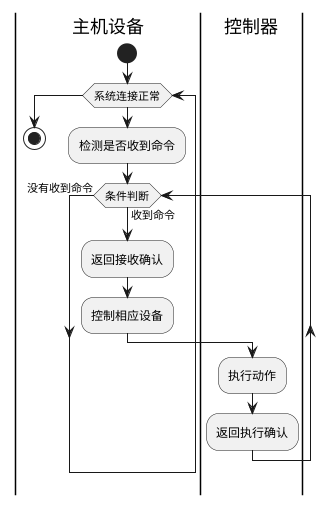 @startuml 主机设备与控制器交互活动图
|主机设备|
start
while (系统连接正常)
    :检测是否收到命令;
    while (条件判断) is (收到命令)
    :返回接收确认;
    :控制相应设备;
    |控制器|
    :执行动作;
    :返回执行确认;
    endwhile (没有收到命令)
    |主机设备|
endwhile
stop
@enduml
